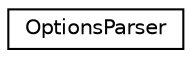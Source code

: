 digraph "Graphical Class Hierarchy"
{
  edge [fontname="Helvetica",fontsize="10",labelfontname="Helvetica",labelfontsize="10"];
  node [fontname="Helvetica",fontsize="10",shape=record];
  rankdir="LR";
  Node0 [label="OptionsParser",height=0.2,width=0.4,color="black", fillcolor="white", style="filled",URL="$de/dc5/class_options_parser.html",tooltip="Parses command line arguments. "];
}
